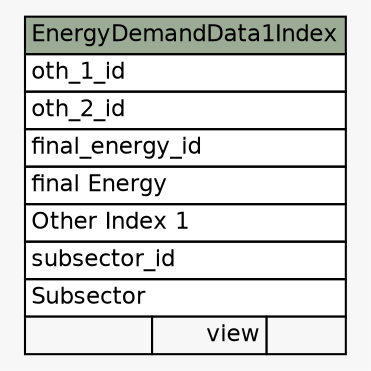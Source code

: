// dot 2.38.0 on Windows 10 10.0
// SchemaSpy rev 590
digraph "EnergyDemandData1Index" {
  graph [
    rankdir="RL"
    bgcolor="#f7f7f7"
    nodesep="0.18"
    ranksep="0.46"
    fontname="Helvetica"
    fontsize="11"
  ];
  node [
    fontname="Helvetica"
    fontsize="11"
    shape="plaintext"
  ];
  edge [
    arrowsize="0.8"
  ];
  "EnergyDemandData1Index" [
    label=<
    <TABLE BORDER="0" CELLBORDER="1" CELLSPACING="0" BGCOLOR="#ffffff">
      <TR><TD COLSPAN="3" BGCOLOR="#9bab96" ALIGN="CENTER">EnergyDemandData1Index</TD></TR>
      <TR><TD PORT="oth_1_id" COLSPAN="3" ALIGN="LEFT">oth_1_id</TD></TR>
      <TR><TD PORT="oth_2_id" COLSPAN="3" ALIGN="LEFT">oth_2_id</TD></TR>
      <TR><TD PORT="final_energy_id" COLSPAN="3" ALIGN="LEFT">final_energy_id</TD></TR>
      <TR><TD PORT="final Energy" COLSPAN="3" ALIGN="LEFT">final Energy</TD></TR>
      <TR><TD PORT="Other Index 1" COLSPAN="3" ALIGN="LEFT">Other Index 1</TD></TR>
      <TR><TD PORT="subsector_id" COLSPAN="3" ALIGN="LEFT">subsector_id</TD></TR>
      <TR><TD PORT="Subsector" COLSPAN="3" ALIGN="LEFT">Subsector</TD></TR>
      <TR><TD ALIGN="LEFT" BGCOLOR="#f7f7f7">  </TD><TD ALIGN="RIGHT" BGCOLOR="#f7f7f7">view</TD><TD ALIGN="RIGHT" BGCOLOR="#f7f7f7">  </TD></TR>
    </TABLE>>
    URL="tables/EnergyDemandData1Index.html"
    tooltip="EnergyDemandData1Index"
  ];
}
